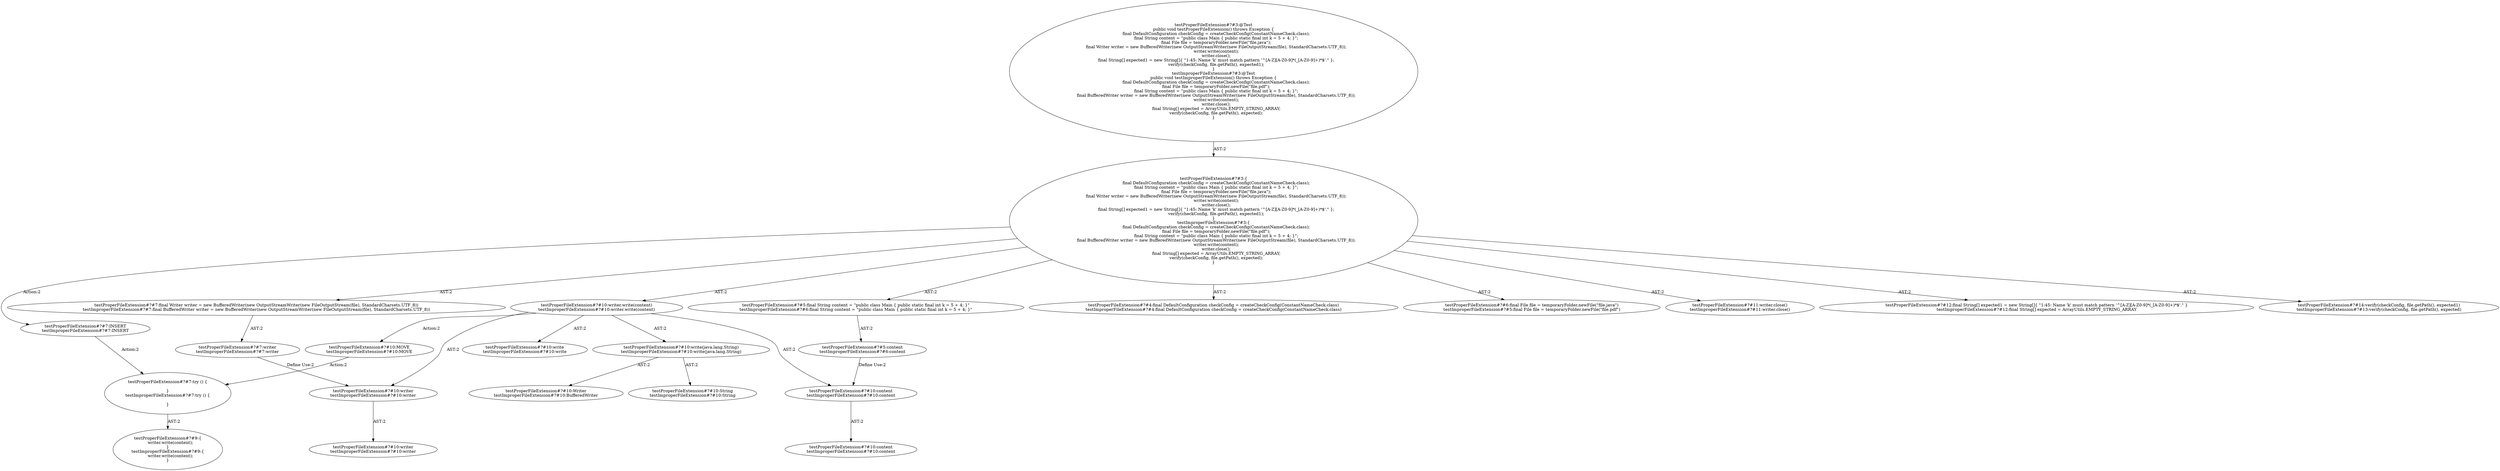 digraph "Pattern" {
0 [label="testProperFileExtension#?#10:MOVE
testImproperFileExtension#?#10:MOVE" shape=ellipse]
1 [label="testProperFileExtension#?#10:writer.write(content)
testImproperFileExtension#?#10:writer.write(content)" shape=ellipse]
2 [label="testProperFileExtension#?#3:\{
    final DefaultConfiguration checkConfig = createCheckConfig(ConstantNameCheck.class);
    final String content = \"public class Main \{ public static final int k = 5 + 4; \}\";
    final File file = temporaryFolder.newFile(\"file.java\");
    final Writer writer = new BufferedWriter(new OutputStreamWriter(new FileOutputStream(file), StandardCharsets.UTF_8));
    writer.write(content);
    writer.close();
    final String[] expected1 = new String[]\{ \"1:45: Name 'k' must match pattern '^[A-Z][A-Z0-9]*(_[A-Z0-9]+)*$'.\" \};
    verify(checkConfig, file.getPath(), expected1);
\}
testImproperFileExtension#?#3:\{
    final DefaultConfiguration checkConfig = createCheckConfig(ConstantNameCheck.class);
    final File file = temporaryFolder.newFile(\"file.pdf\");
    final String content = \"public class Main \{ public static final int k = 5 + 4; \}\";
    final BufferedWriter writer = new BufferedWriter(new OutputStreamWriter(new FileOutputStream(file), StandardCharsets.UTF_8));
    writer.write(content);
    writer.close();
    final String[] expected = ArrayUtils.EMPTY_STRING_ARRAY;
    verify(checkConfig, file.getPath(), expected);
\}" shape=ellipse]
3 [label="testProperFileExtension#?#3:@Test
public void testProperFileExtension() throws Exception \{
    final DefaultConfiguration checkConfig = createCheckConfig(ConstantNameCheck.class);
    final String content = \"public class Main \{ public static final int k = 5 + 4; \}\";
    final File file = temporaryFolder.newFile(\"file.java\");
    final Writer writer = new BufferedWriter(new OutputStreamWriter(new FileOutputStream(file), StandardCharsets.UTF_8));
    writer.write(content);
    writer.close();
    final String[] expected1 = new String[]\{ \"1:45: Name 'k' must match pattern '^[A-Z][A-Z0-9]*(_[A-Z0-9]+)*$'.\" \};
    verify(checkConfig, file.getPath(), expected1);
\}
testImproperFileExtension#?#3:@Test
public void testImproperFileExtension() throws Exception \{
    final DefaultConfiguration checkConfig = createCheckConfig(ConstantNameCheck.class);
    final File file = temporaryFolder.newFile(\"file.pdf\");
    final String content = \"public class Main \{ public static final int k = 5 + 4; \}\";
    final BufferedWriter writer = new BufferedWriter(new OutputStreamWriter(new FileOutputStream(file), StandardCharsets.UTF_8));
    writer.write(content);
    writer.close();
    final String[] expected = ArrayUtils.EMPTY_STRING_ARRAY;
    verify(checkConfig, file.getPath(), expected);
\}" shape=ellipse]
4 [label="testProperFileExtension#?#4:final DefaultConfiguration checkConfig = createCheckConfig(ConstantNameCheck.class)
testImproperFileExtension#?#4:final DefaultConfiguration checkConfig = createCheckConfig(ConstantNameCheck.class)" shape=ellipse]
5 [label="testProperFileExtension#?#5:final String content = \"public class Main \{ public static final int k = 5 + 4; \}\"
testImproperFileExtension#?#6:final String content = \"public class Main \{ public static final int k = 5 + 4; \}\"" shape=ellipse]
6 [label="testProperFileExtension#?#6:final File file = temporaryFolder.newFile(\"file.java\")
testImproperFileExtension#?#5:final File file = temporaryFolder.newFile(\"file.pdf\")" shape=ellipse]
7 [label="testProperFileExtension#?#7:final Writer writer = new BufferedWriter(new OutputStreamWriter(new FileOutputStream(file), StandardCharsets.UTF_8))
testImproperFileExtension#?#7:final BufferedWriter writer = new BufferedWriter(new OutputStreamWriter(new FileOutputStream(file), StandardCharsets.UTF_8))" shape=ellipse]
8 [label="testProperFileExtension#?#11:writer.close()
testImproperFileExtension#?#11:writer.close()" shape=ellipse]
9 [label="testProperFileExtension#?#12:final String[] expected1 = new String[]\{ \"1:45: Name 'k' must match pattern '^[A-Z][A-Z0-9]*(_[A-Z0-9]+)*$'.\" \}
testImproperFileExtension#?#12:final String[] expected = ArrayUtils.EMPTY_STRING_ARRAY" shape=ellipse]
10 [label="testProperFileExtension#?#14:verify(checkConfig, file.getPath(), expected1)
testImproperFileExtension#?#13:verify(checkConfig, file.getPath(), expected)" shape=ellipse]
11 [label="testProperFileExtension#?#7:INSERT
testImproperFileExtension#?#7:INSERT" shape=ellipse]
12 [label="testProperFileExtension#?#7:try () \{

\}
testImproperFileExtension#?#7:try () \{

\}" shape=ellipse]
13 [label="testProperFileExtension#?#9:\{
    writer.write(content);
\}
testImproperFileExtension#?#9:\{
    writer.write(content);
\}" shape=ellipse]
14 [label="testProperFileExtension#?#10:write
testImproperFileExtension#?#10:write" shape=ellipse]
15 [label="testProperFileExtension#?#10:writer
testImproperFileExtension#?#10:writer" shape=ellipse]
16 [label="testProperFileExtension#?#7:writer
testImproperFileExtension#?#7:writer" shape=ellipse]
17 [label="testProperFileExtension#?#10:writer
testImproperFileExtension#?#10:writer" shape=ellipse]
18 [label="testProperFileExtension#?#10:write(java.lang.String)
testImproperFileExtension#?#10:write(java.lang.String)" shape=ellipse]
19 [label="testProperFileExtension#?#10:Writer
testImproperFileExtension#?#10:BufferedWriter" shape=ellipse]
20 [label="testProperFileExtension#?#10:String
testImproperFileExtension#?#10:String" shape=ellipse]
21 [label="testProperFileExtension#?#10:content
testImproperFileExtension#?#10:content" shape=ellipse]
22 [label="testProperFileExtension#?#5:content
testImproperFileExtension#?#6:content" shape=ellipse]
23 [label="testProperFileExtension#?#10:content
testImproperFileExtension#?#10:content" shape=ellipse]
0 -> 12 [label="Action:2"];
1 -> 0 [label="Action:2"];
1 -> 14 [label="AST:2"];
1 -> 15 [label="AST:2"];
1 -> 18 [label="AST:2"];
1 -> 21 [label="AST:2"];
2 -> 1 [label="AST:2"];
2 -> 4 [label="AST:2"];
2 -> 5 [label="AST:2"];
2 -> 6 [label="AST:2"];
2 -> 7 [label="AST:2"];
2 -> 8 [label="AST:2"];
2 -> 9 [label="AST:2"];
2 -> 10 [label="AST:2"];
2 -> 11 [label="Action:2"];
3 -> 2 [label="AST:2"];
5 -> 22 [label="AST:2"];
7 -> 16 [label="AST:2"];
11 -> 12 [label="Action:2"];
12 -> 13 [label="AST:2"];
15 -> 17 [label="AST:2"];
16 -> 15 [label="Define Use:2"];
18 -> 19 [label="AST:2"];
18 -> 20 [label="AST:2"];
21 -> 23 [label="AST:2"];
22 -> 21 [label="Define Use:2"];
}